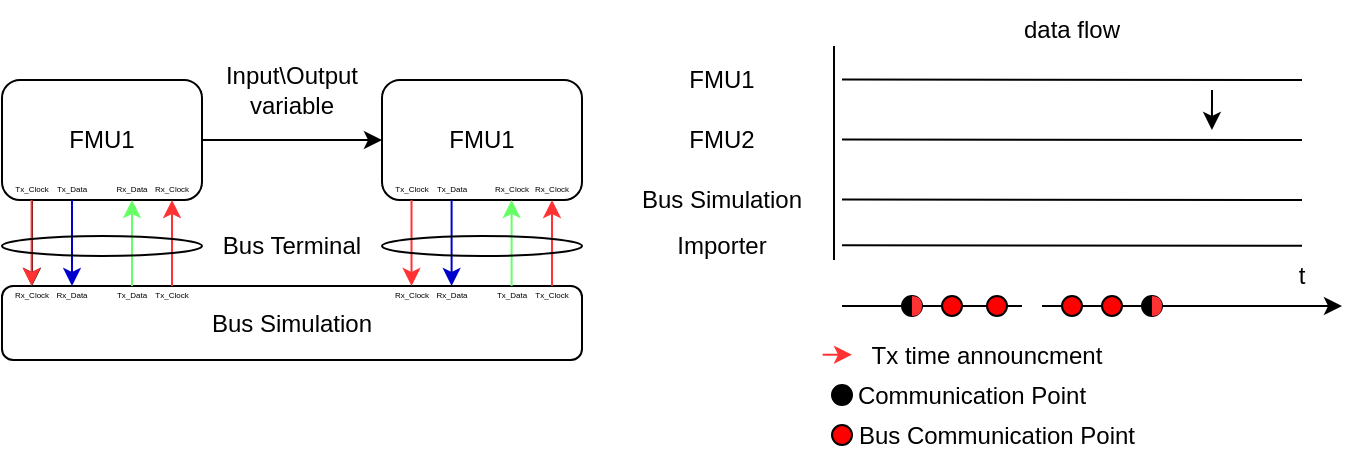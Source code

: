 <mxfile version="20.7.4" type="device"><diagram id="zssgmvdwZO7xPkAqMUr9" name="Page-1"><mxGraphModel dx="1887" dy="1944" grid="0" gridSize="10" guides="1" tooltips="1" connect="1" arrows="1" fold="1" page="1" pageScale="1" pageWidth="850" pageHeight="1100" math="0" shadow="0"><root><mxCell id="0"/><mxCell id="1" parent="0"/><mxCell id="SsrnTv2k94DWv8KDChTj-48" style="edgeStyle=orthogonalEdgeStyle;rounded=0;orthogonalLoop=1;jettySize=auto;html=1;exitX=1;exitY=0.5;exitDx=0;exitDy=0;entryX=0;entryY=0.5;entryDx=0;entryDy=0;" parent="1" source="SsrnTv2k94DWv8KDChTj-44" edge="1" target="e1DPj9sdgxrYpcnS9dOX-31"><mxGeometry relative="1" as="geometry"><mxPoint x="-7" y="-270" as="targetPoint"/></mxGeometry></mxCell><mxCell id="SsrnTv2k94DWv8KDChTj-44" value="FMU1" style="rounded=1;whiteSpace=wrap;html=1;" parent="1" vertex="1"><mxGeometry x="-200" y="-300" width="100" height="60" as="geometry"/></mxCell><mxCell id="SsrnTv2k94DWv8KDChTj-46" value="Bus Simulation" style="rounded=1;whiteSpace=wrap;html=1;" parent="1" vertex="1"><mxGeometry x="-200" y="-197" width="290" height="37" as="geometry"/></mxCell><mxCell id="SsrnTv2k94DWv8KDChTj-49" value="Input\Output variable" style="text;html=1;strokeColor=none;fillColor=none;align=center;verticalAlign=middle;whiteSpace=wrap;rounded=0;" parent="1" vertex="1"><mxGeometry x="-107" y="-310" width="104" height="30" as="geometry"/></mxCell><mxCell id="SsrnTv2k94DWv8KDChTj-52" value="Bus Terminal" style="text;html=1;strokeColor=none;fillColor=none;align=center;verticalAlign=middle;whiteSpace=wrap;rounded=0;" parent="1" vertex="1"><mxGeometry x="-107" y="-227" width="104" height="20" as="geometry"/></mxCell><mxCell id="SsrnTv2k94DWv8KDChTj-53" value="" style="endArrow=none;html=1;rounded=0;" parent="1" edge="1"><mxGeometry width="50" height="50" relative="1" as="geometry"><mxPoint x="216" y="-210" as="sourcePoint"/><mxPoint x="216" y="-317" as="targetPoint"/></mxGeometry></mxCell><mxCell id="SsrnTv2k94DWv8KDChTj-54" value="" style="endArrow=classic;html=1;rounded=0;startArrow=none;" parent="1" source="SsrnTv2k94DWv8KDChTj-70" edge="1"><mxGeometry width="50" height="50" relative="1" as="geometry"><mxPoint x="220" y="-182" as="sourcePoint"/><mxPoint x="470" y="-187" as="targetPoint"/></mxGeometry></mxCell><mxCell id="SsrnTv2k94DWv8KDChTj-55" value="FMU1" style="text;html=1;strokeColor=none;fillColor=none;align=center;verticalAlign=middle;whiteSpace=wrap;rounded=0;" parent="1" vertex="1"><mxGeometry x="130" y="-315" width="60" height="30" as="geometry"/></mxCell><mxCell id="SsrnTv2k94DWv8KDChTj-56" value="FMU2" style="text;html=1;strokeColor=none;fillColor=none;align=center;verticalAlign=middle;whiteSpace=wrap;rounded=0;" parent="1" vertex="1"><mxGeometry x="130" y="-285" width="60" height="30" as="geometry"/></mxCell><mxCell id="SsrnTv2k94DWv8KDChTj-57" value="Bus Simulation" style="text;html=1;strokeColor=none;fillColor=none;align=center;verticalAlign=middle;whiteSpace=wrap;rounded=0;" parent="1" vertex="1"><mxGeometry x="110" y="-255" width="100" height="30" as="geometry"/></mxCell><mxCell id="SsrnTv2k94DWv8KDChTj-59" value="" style="endArrow=none;html=1;rounded=0;" parent="1" edge="1"><mxGeometry width="50" height="50" relative="1" as="geometry"><mxPoint x="450" y="-270" as="sourcePoint"/><mxPoint x="220" y="-270.2" as="targetPoint"/></mxGeometry></mxCell><mxCell id="SsrnTv2k94DWv8KDChTj-60" value="" style="endArrow=none;html=1;rounded=0;" parent="1" edge="1"><mxGeometry width="50" height="50" relative="1" as="geometry"><mxPoint x="450" y="-300" as="sourcePoint"/><mxPoint x="220" y="-300.2" as="targetPoint"/></mxGeometry></mxCell><mxCell id="SsrnTv2k94DWv8KDChTj-61" value="" style="endArrow=none;html=1;rounded=0;" parent="1" edge="1"><mxGeometry width="50" height="50" relative="1" as="geometry"><mxPoint x="450" y="-240" as="sourcePoint"/><mxPoint x="220" y="-240.2" as="targetPoint"/></mxGeometry></mxCell><mxCell id="SsrnTv2k94DWv8KDChTj-62" value="t" style="text;html=1;strokeColor=none;fillColor=none;align=center;verticalAlign=middle;whiteSpace=wrap;rounded=0;" parent="1" vertex="1"><mxGeometry x="440" y="-212" width="20" height="20" as="geometry"/></mxCell><mxCell id="SsrnTv2k94DWv8KDChTj-63" value="data flow" style="text;html=1;strokeColor=none;fillColor=none;align=center;verticalAlign=middle;whiteSpace=wrap;rounded=0;" parent="1" vertex="1"><mxGeometry x="305" y="-340" width="60" height="30" as="geometry"/></mxCell><mxCell id="SsrnTv2k94DWv8KDChTj-66" value="" style="ellipse;whiteSpace=wrap;html=1;aspect=fixed;fillColor=#000000;" parent="1" vertex="1"><mxGeometry x="250" y="-192" width="10" height="10" as="geometry"/></mxCell><mxCell id="SsrnTv2k94DWv8KDChTj-67" value="" style="endArrow=none;html=1;rounded=0;" parent="1" target="SsrnTv2k94DWv8KDChTj-66" edge="1"><mxGeometry width="50" height="50" relative="1" as="geometry"><mxPoint x="220" y="-187" as="sourcePoint"/><mxPoint x="530" y="-182" as="targetPoint"/></mxGeometry></mxCell><mxCell id="SsrnTv2k94DWv8KDChTj-70" value="" style="ellipse;whiteSpace=wrap;html=1;aspect=fixed;fillColor=#000000;" parent="1" vertex="1"><mxGeometry x="370" y="-192" width="10" height="10" as="geometry"/></mxCell><mxCell id="SsrnTv2k94DWv8KDChTj-71" value="" style="endArrow=none;html=1;rounded=0;startArrow=none;" parent="1" source="e1DPj9sdgxrYpcnS9dOX-71" target="SsrnTv2k94DWv8KDChTj-70" edge="1"><mxGeometry width="50" height="50" relative="1" as="geometry"><mxPoint x="270" y="-187" as="sourcePoint"/><mxPoint x="590" y="-187" as="targetPoint"/></mxGeometry></mxCell><mxCell id="SsrnTv2k94DWv8KDChTj-72" style="edgeStyle=orthogonalEdgeStyle;rounded=0;orthogonalLoop=1;jettySize=auto;html=1;" parent="1" edge="1"><mxGeometry relative="1" as="geometry"><mxPoint x="405" y="-295" as="sourcePoint"/><mxPoint x="404.97" y="-275" as="targetPoint"/></mxGeometry></mxCell><mxCell id="SsrnTv2k94DWv8KDChTj-77" value="" style="endArrow=none;html=1;rounded=0;startArrow=none;" parent="1" source="SsrnTv2k94DWv8KDChTj-73" edge="1"><mxGeometry width="50" height="50" relative="1" as="geometry"><mxPoint x="270" y="-187.0" as="sourcePoint"/><mxPoint x="310" y="-187" as="targetPoint"/></mxGeometry></mxCell><mxCell id="SsrnTv2k94DWv8KDChTj-73" value="" style="ellipse;whiteSpace=wrap;html=1;aspect=fixed;fillColor=#FF0000;" parent="1" vertex="1"><mxGeometry x="292.5" y="-192" width="10" height="10" as="geometry"/></mxCell><mxCell id="SsrnTv2k94DWv8KDChTj-81" value="" style="endArrow=none;html=1;rounded=0;startArrow=none;" parent="1" source="e1DPj9sdgxrYpcnS9dOX-73" target="SsrnTv2k94DWv8KDChTj-73" edge="1"><mxGeometry width="50" height="50" relative="1" as="geometry"><mxPoint x="270" y="-187.0" as="sourcePoint"/><mxPoint x="320.0" y="-187.0" as="targetPoint"/></mxGeometry></mxCell><mxCell id="SsrnTv2k94DWv8KDChTj-82" value="" style="ellipse;whiteSpace=wrap;html=1;aspect=fixed;fillColor=#FF0000;" parent="1" vertex="1"><mxGeometry x="215" y="-127.5" width="10" height="10" as="geometry"/></mxCell><mxCell id="SsrnTv2k94DWv8KDChTj-84" value="" style="ellipse;whiteSpace=wrap;html=1;aspect=fixed;fillColor=#000000;" parent="1" vertex="1"><mxGeometry x="215" y="-147.5" width="10" height="10" as="geometry"/></mxCell><mxCell id="SsrnTv2k94DWv8KDChTj-85" value="Communication Point" style="text;html=1;strokeColor=none;fillColor=none;align=center;verticalAlign=middle;whiteSpace=wrap;rounded=0;" parent="1" vertex="1"><mxGeometry x="225" y="-150" width="120" height="15" as="geometry"/></mxCell><mxCell id="e1DPj9sdgxrYpcnS9dOX-3" value="Rx_Clock" style="text;html=1;strokeColor=none;fillColor=none;align=center;verticalAlign=middle;whiteSpace=wrap;rounded=0;fontSize=4;" vertex="1" parent="1"><mxGeometry x="-130" y="-250" width="30" height="10" as="geometry"/></mxCell><mxCell id="e1DPj9sdgxrYpcnS9dOX-4" value="Tx_Clock" style="text;html=1;strokeColor=none;fillColor=none;align=center;verticalAlign=middle;whiteSpace=wrap;rounded=0;fontSize=4;" vertex="1" parent="1"><mxGeometry x="-130" y="-197" width="30" height="10" as="geometry"/></mxCell><mxCell id="e1DPj9sdgxrYpcnS9dOX-5" value="" style="endArrow=classic;html=1;rounded=0;fontSize=4;entryX=0.5;entryY=1;entryDx=0;entryDy=0;exitX=0.5;exitY=0;exitDx=0;exitDy=0;strokeColor=#FF3333;" edge="1" parent="1" source="e1DPj9sdgxrYpcnS9dOX-4" target="e1DPj9sdgxrYpcnS9dOX-3"><mxGeometry width="50" height="50" relative="1" as="geometry"><mxPoint x="-80" y="-210" as="sourcePoint"/><mxPoint x="-30" y="-260" as="targetPoint"/></mxGeometry></mxCell><mxCell id="e1DPj9sdgxrYpcnS9dOX-7" value="" style="endArrow=classic;html=1;rounded=0;fontSize=4;exitX=0.5;exitY=1;exitDx=0;exitDy=0;entryX=0.5;entryY=0;entryDx=0;entryDy=0;" edge="1" parent="1" source="e1DPj9sdgxrYpcnS9dOX-8" target="e1DPj9sdgxrYpcnS9dOX-9"><mxGeometry width="50" height="50" relative="1" as="geometry"><mxPoint x="-170" y="-240" as="sourcePoint"/><mxPoint x="-170" y="-200" as="targetPoint"/></mxGeometry></mxCell><mxCell id="e1DPj9sdgxrYpcnS9dOX-8" value="Tx_Clock" style="text;html=1;strokeColor=none;fillColor=none;align=center;verticalAlign=middle;whiteSpace=wrap;rounded=0;fontSize=4;" vertex="1" parent="1"><mxGeometry x="-200" y="-250" width="30" height="10" as="geometry"/></mxCell><mxCell id="e1DPj9sdgxrYpcnS9dOX-9" value="Rx_Clock" style="text;html=1;strokeColor=none;fillColor=none;align=center;verticalAlign=middle;whiteSpace=wrap;rounded=0;fontSize=4;" vertex="1" parent="1"><mxGeometry x="-200" y="-197" width="30" height="10" as="geometry"/></mxCell><mxCell id="e1DPj9sdgxrYpcnS9dOX-10" value="Tx_Data" style="text;html=1;strokeColor=none;fillColor=none;align=center;verticalAlign=middle;whiteSpace=wrap;rounded=0;fontSize=4;" vertex="1" parent="1"><mxGeometry x="-180" y="-250" width="30" height="10" as="geometry"/></mxCell><mxCell id="e1DPj9sdgxrYpcnS9dOX-11" value="Rx_Data" style="text;html=1;strokeColor=none;fillColor=none;align=center;verticalAlign=middle;whiteSpace=wrap;rounded=0;fontSize=4;" vertex="1" parent="1"><mxGeometry x="-180" y="-197" width="30" height="10" as="geometry"/></mxCell><mxCell id="e1DPj9sdgxrYpcnS9dOX-12" value="" style="endArrow=classic;html=1;rounded=0;fontSize=4;exitX=0.5;exitY=1;exitDx=0;exitDy=0;entryX=0.5;entryY=0;entryDx=0;entryDy=0;strokeColor=#0000CC;" edge="1" parent="1" source="e1DPj9sdgxrYpcnS9dOX-10" target="e1DPj9sdgxrYpcnS9dOX-11"><mxGeometry x="-1" y="10" width="50" height="50" relative="1" as="geometry"><mxPoint x="-160" y="-230" as="sourcePoint"/><mxPoint x="-160" y="-190" as="targetPoint"/><mxPoint as="offset"/></mxGeometry></mxCell><mxCell id="e1DPj9sdgxrYpcnS9dOX-15" value="Tx_Data" style="text;html=1;strokeColor=none;fillColor=none;align=center;verticalAlign=middle;whiteSpace=wrap;rounded=0;fontSize=4;" vertex="1" parent="1"><mxGeometry x="-150" y="-197" width="30" height="10" as="geometry"/></mxCell><mxCell id="e1DPj9sdgxrYpcnS9dOX-16" value="Rx_Data" style="text;html=1;strokeColor=none;fillColor=none;align=center;verticalAlign=middle;whiteSpace=wrap;rounded=0;fontSize=4;" vertex="1" parent="1"><mxGeometry x="-150" y="-250" width="30" height="10" as="geometry"/></mxCell><mxCell id="e1DPj9sdgxrYpcnS9dOX-17" value="" style="endArrow=classic;html=1;rounded=0;fontSize=4;entryX=0.5;entryY=1;entryDx=0;entryDy=0;exitX=0.5;exitY=0;exitDx=0;exitDy=0;strokeColor=#66FF66;" edge="1" parent="1" source="e1DPj9sdgxrYpcnS9dOX-15" target="e1DPj9sdgxrYpcnS9dOX-16"><mxGeometry width="50" height="50" relative="1" as="geometry"><mxPoint x="-105" y="-187" as="sourcePoint"/><mxPoint x="-105" y="-230" as="targetPoint"/></mxGeometry></mxCell><mxCell id="e1DPj9sdgxrYpcnS9dOX-20" value="" style="endArrow=classic;html=1;rounded=0;fontSize=4;exitX=0.5;exitY=1;exitDx=0;exitDy=0;entryX=0.5;entryY=0;entryDx=0;entryDy=0;strokeColor=#FF3333;" edge="1" parent="1"><mxGeometry width="50" height="50" relative="1" as="geometry"><mxPoint x="-185.2" y="-240" as="sourcePoint"/><mxPoint x="-185.2" y="-197" as="targetPoint"/></mxGeometry></mxCell><mxCell id="e1DPj9sdgxrYpcnS9dOX-31" value="FMU1" style="rounded=1;whiteSpace=wrap;html=1;" vertex="1" parent="1"><mxGeometry x="-10" y="-300" width="100" height="60" as="geometry"/></mxCell><mxCell id="e1DPj9sdgxrYpcnS9dOX-32" value="Rx_Clock" style="text;html=1;strokeColor=none;fillColor=none;align=center;verticalAlign=middle;whiteSpace=wrap;rounded=0;fontSize=4;" vertex="1" parent="1"><mxGeometry x="60" y="-250" width="30" height="10" as="geometry"/></mxCell><mxCell id="e1DPj9sdgxrYpcnS9dOX-33" value="Tx_Clock" style="text;html=1;strokeColor=none;fillColor=none;align=center;verticalAlign=middle;whiteSpace=wrap;rounded=0;fontSize=4;" vertex="1" parent="1"><mxGeometry x="-10" y="-250" width="30" height="10" as="geometry"/></mxCell><mxCell id="e1DPj9sdgxrYpcnS9dOX-34" value="Tx_Data" style="text;html=1;strokeColor=none;fillColor=none;align=center;verticalAlign=middle;whiteSpace=wrap;rounded=0;fontSize=4;" vertex="1" parent="1"><mxGeometry x="10" y="-250" width="30" height="10" as="geometry"/></mxCell><mxCell id="e1DPj9sdgxrYpcnS9dOX-35" value="Rx_Clock" style="text;html=1;strokeColor=none;fillColor=none;align=center;verticalAlign=middle;whiteSpace=wrap;rounded=0;fontSize=4;" vertex="1" parent="1"><mxGeometry x="40" y="-250" width="30" height="10" as="geometry"/></mxCell><mxCell id="e1DPj9sdgxrYpcnS9dOX-37" value="Tx_Clock" style="text;html=1;strokeColor=none;fillColor=none;align=center;verticalAlign=middle;whiteSpace=wrap;rounded=0;fontSize=4;" vertex="1" parent="1"><mxGeometry x="60" y="-197" width="30" height="10" as="geometry"/></mxCell><mxCell id="e1DPj9sdgxrYpcnS9dOX-38" value="Rx_Clock" style="text;html=1;strokeColor=none;fillColor=none;align=center;verticalAlign=middle;whiteSpace=wrap;rounded=0;fontSize=4;" vertex="1" parent="1"><mxGeometry x="-10" y="-197" width="30" height="10" as="geometry"/></mxCell><mxCell id="e1DPj9sdgxrYpcnS9dOX-39" value="Rx_Data" style="text;html=1;strokeColor=none;fillColor=none;align=center;verticalAlign=middle;whiteSpace=wrap;rounded=0;fontSize=4;" vertex="1" parent="1"><mxGeometry x="10" y="-197" width="30" height="10" as="geometry"/></mxCell><mxCell id="e1DPj9sdgxrYpcnS9dOX-40" value="Tx_Data" style="text;html=1;strokeColor=none;fillColor=none;align=center;verticalAlign=middle;whiteSpace=wrap;rounded=0;fontSize=4;" vertex="1" parent="1"><mxGeometry x="40" y="-197" width="30" height="10" as="geometry"/></mxCell><mxCell id="e1DPj9sdgxrYpcnS9dOX-42" value="" style="endArrow=classic;html=1;rounded=0;fontSize=4;entryX=0.5;entryY=1;entryDx=0;entryDy=0;exitX=0.5;exitY=0;exitDx=0;exitDy=0;strokeColor=#FF3333;" edge="1" parent="1" source="e1DPj9sdgxrYpcnS9dOX-37" target="e1DPj9sdgxrYpcnS9dOX-32"><mxGeometry x="0.535" y="-165" width="50" height="50" relative="1" as="geometry"><mxPoint x="-105" y="-187" as="sourcePoint"/><mxPoint x="-105" y="-230" as="targetPoint"/><mxPoint as="offset"/></mxGeometry></mxCell><mxCell id="e1DPj9sdgxrYpcnS9dOX-43" value="" style="endArrow=classic;html=1;rounded=0;fontSize=4;exitX=0.5;exitY=1;exitDx=0;exitDy=0;entryX=0.5;entryY=0;entryDx=0;entryDy=0;strokeColor=#FF3333;" edge="1" parent="1"><mxGeometry x="-0.07" y="145" width="50" height="50" relative="1" as="geometry"><mxPoint x="4.76" y="-240" as="sourcePoint"/><mxPoint x="4.76" y="-197" as="targetPoint"/><mxPoint as="offset"/></mxGeometry></mxCell><mxCell id="e1DPj9sdgxrYpcnS9dOX-44" value="" style="endArrow=classic;html=1;rounded=0;fontSize=4;exitX=0.5;exitY=1;exitDx=0;exitDy=0;entryX=0.5;entryY=0;entryDx=0;entryDy=0;strokeColor=#0000CC;" edge="1" parent="1"><mxGeometry x="-1" y="10" width="50" height="50" relative="1" as="geometry"><mxPoint x="24.8" y="-240" as="sourcePoint"/><mxPoint x="24.8" y="-197" as="targetPoint"/><mxPoint as="offset"/></mxGeometry></mxCell><mxCell id="e1DPj9sdgxrYpcnS9dOX-45" value="" style="endArrow=classic;html=1;rounded=0;fontSize=4;entryX=0.5;entryY=1;entryDx=0;entryDy=0;exitX=0.5;exitY=0;exitDx=0;exitDy=0;strokeColor=#66FF66;" edge="1" parent="1"><mxGeometry width="50" height="50" relative="1" as="geometry"><mxPoint x="54.8" y="-197" as="sourcePoint"/><mxPoint x="54.8" y="-240" as="targetPoint"/></mxGeometry></mxCell><mxCell id="e1DPj9sdgxrYpcnS9dOX-46" value="" style="ellipse;whiteSpace=wrap;html=1;fontSize=4;fillColor=none;" vertex="1" parent="1"><mxGeometry x="-10" y="-222" width="100" height="10" as="geometry"/></mxCell><mxCell id="e1DPj9sdgxrYpcnS9dOX-49" value="" style="ellipse;whiteSpace=wrap;html=1;fontSize=4;fillColor=none;" vertex="1" parent="1"><mxGeometry x="-200" y="-222" width="100" height="10" as="geometry"/></mxCell><mxCell id="e1DPj9sdgxrYpcnS9dOX-53" value="Importer" style="text;html=1;strokeColor=none;fillColor=none;align=center;verticalAlign=middle;whiteSpace=wrap;rounded=0;" vertex="1" parent="1"><mxGeometry x="110" y="-232" width="100" height="30" as="geometry"/></mxCell><mxCell id="e1DPj9sdgxrYpcnS9dOX-56" value="" style="endArrow=none;html=1;rounded=0;" edge="1" parent="1"><mxGeometry width="50" height="50" relative="1" as="geometry"><mxPoint x="450" y="-217.14" as="sourcePoint"/><mxPoint x="220" y="-217.34" as="targetPoint"/></mxGeometry></mxCell><mxCell id="e1DPj9sdgxrYpcnS9dOX-60" value="Bus Communication Point" style="text;html=1;strokeColor=none;fillColor=none;align=center;verticalAlign=middle;whiteSpace=wrap;rounded=0;" vertex="1" parent="1"><mxGeometry x="225" y="-130" width="145" height="15" as="geometry"/></mxCell><mxCell id="e1DPj9sdgxrYpcnS9dOX-61" value="Tx time announcment" style="text;html=1;strokeColor=none;fillColor=none;align=center;verticalAlign=middle;whiteSpace=wrap;rounded=0;" vertex="1" parent="1"><mxGeometry x="225" y="-170" width="135" height="15" as="geometry"/></mxCell><mxCell id="e1DPj9sdgxrYpcnS9dOX-63" value="" style="endArrow=classic;html=1;rounded=0;fontSize=4;strokeColor=#FF3333;" edge="1" parent="1"><mxGeometry x="-0.07" y="145" width="50" height="50" relative="1" as="geometry"><mxPoint x="210.33" y="-162.64" as="sourcePoint"/><mxPoint x="225.0" y="-162.64" as="targetPoint"/><mxPoint as="offset"/><Array as="points"/></mxGeometry></mxCell><mxCell id="e1DPj9sdgxrYpcnS9dOX-69" value="" style="ellipse;whiteSpace=wrap;html=1;aspect=fixed;fillColor=#FF0000;" vertex="1" parent="1"><mxGeometry x="330" y="-192" width="10" height="10" as="geometry"/></mxCell><mxCell id="e1DPj9sdgxrYpcnS9dOX-70" value="" style="endArrow=none;html=1;rounded=0;startArrow=none;" edge="1" parent="1" target="e1DPj9sdgxrYpcnS9dOX-69"><mxGeometry width="50" height="50" relative="1" as="geometry"><mxPoint x="320" y="-187" as="sourcePoint"/><mxPoint x="400" y="-187" as="targetPoint"/></mxGeometry></mxCell><mxCell id="e1DPj9sdgxrYpcnS9dOX-71" value="" style="ellipse;whiteSpace=wrap;html=1;aspect=fixed;fillColor=#FF0000;" vertex="1" parent="1"><mxGeometry x="350" y="-192" width="10" height="10" as="geometry"/></mxCell><mxCell id="e1DPj9sdgxrYpcnS9dOX-72" value="" style="endArrow=none;html=1;rounded=0;startArrow=none;" edge="1" parent="1" source="e1DPj9sdgxrYpcnS9dOX-69" target="e1DPj9sdgxrYpcnS9dOX-71"><mxGeometry width="50" height="50" relative="1" as="geometry"><mxPoint x="370" y="-187" as="sourcePoint"/><mxPoint x="400" y="-187" as="targetPoint"/></mxGeometry></mxCell><mxCell id="e1DPj9sdgxrYpcnS9dOX-73" value="" style="ellipse;whiteSpace=wrap;html=1;aspect=fixed;fillColor=#FF0000;" vertex="1" parent="1"><mxGeometry x="270" y="-192" width="10" height="10" as="geometry"/></mxCell><mxCell id="e1DPj9sdgxrYpcnS9dOX-74" value="" style="endArrow=none;html=1;rounded=0;startArrow=none;" edge="1" parent="1" source="SsrnTv2k94DWv8KDChTj-66" target="e1DPj9sdgxrYpcnS9dOX-73"><mxGeometry width="50" height="50" relative="1" as="geometry"><mxPoint x="270" y="-187" as="sourcePoint"/><mxPoint x="305" y="-187" as="targetPoint"/></mxGeometry></mxCell><mxCell id="e1DPj9sdgxrYpcnS9dOX-85" value="" style="shape=or;whiteSpace=wrap;html=1;fontSize=5;fillColor=#FF3333;strokeColor=none;" vertex="1" parent="1"><mxGeometry x="375" y="-192" width="5" height="10" as="geometry"/></mxCell><mxCell id="e1DPj9sdgxrYpcnS9dOX-86" value="" style="shape=or;whiteSpace=wrap;html=1;fontSize=5;fillColor=#FF3333;strokeColor=none;" vertex="1" parent="1"><mxGeometry x="255" y="-192" width="5" height="10" as="geometry"/></mxCell></root></mxGraphModel></diagram></mxfile>